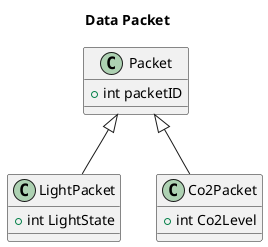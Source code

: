 @startuml Data
title Data Packet

class LightPacket
{
    {field} + int LightState
}

class Co2Packet
{
    {field} + int Co2Level
}

class Packet
{
    {field} + int packetID
}

Packet <|-- LightPacket
Packet <|-- Co2Packet

@enduml

@startuml Network
title Network Diagram

nwdiag {
    network Internet {
        Server [shape = database]
        ESP32_1 [shapre = node]
        ESP32_2 [shapre = node]
        ESP32_3 [shapre = node]
    }
}

@enduml
